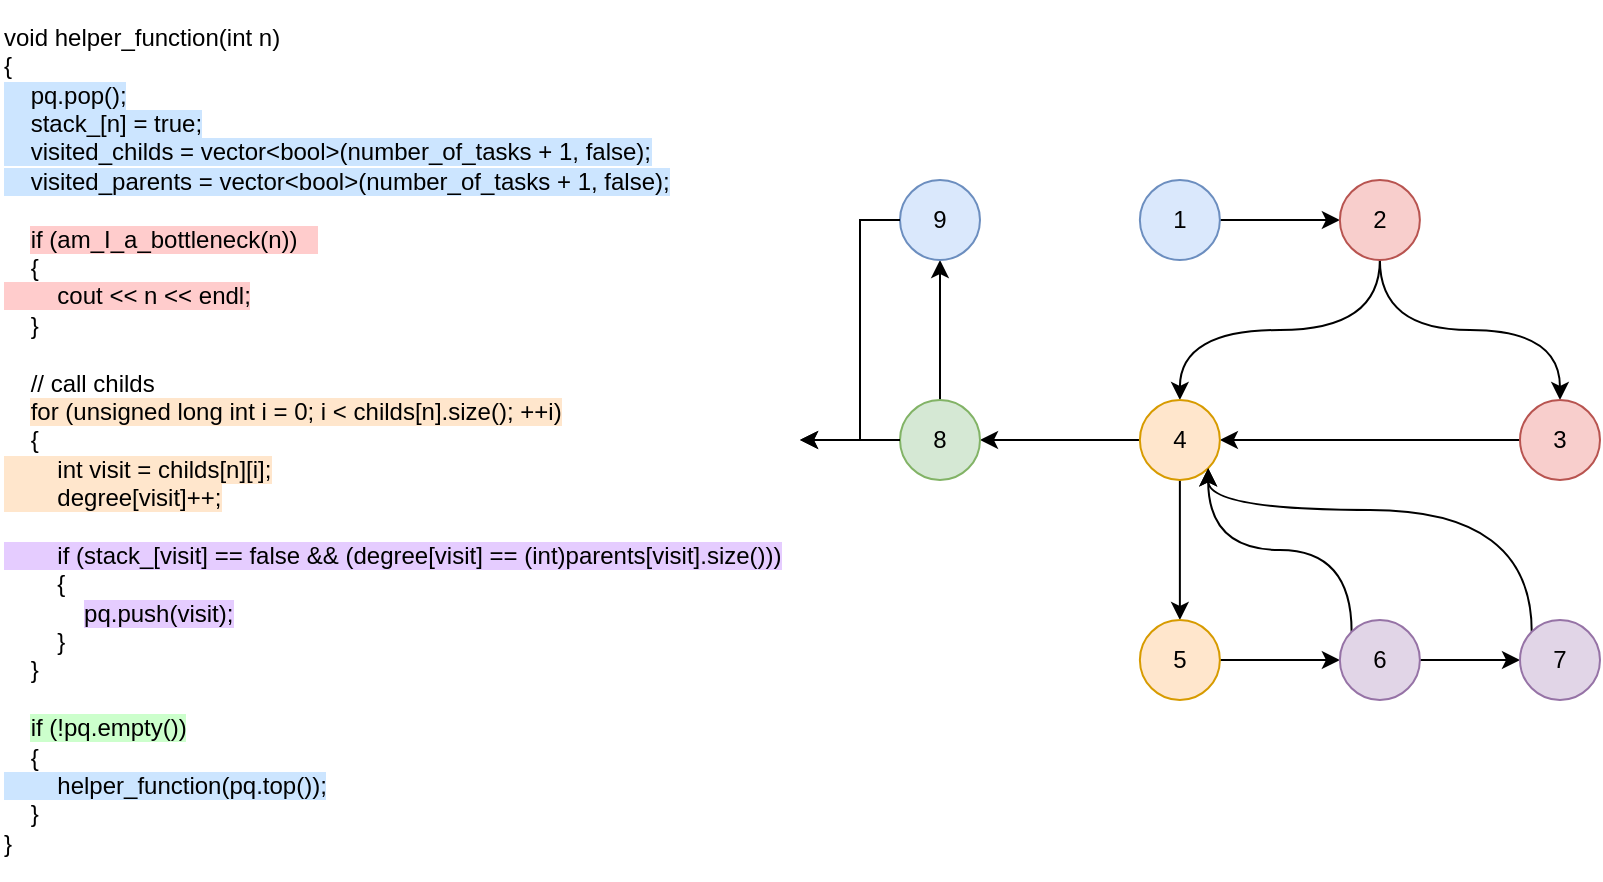 <mxfile version="21.3.2" type="device" pages="2">
  <diagram name="Page-1" id="O16oIW7MTGFbL38wEt7E">
    <mxGraphModel dx="1816" dy="530" grid="1" gridSize="10" guides="1" tooltips="1" connect="1" arrows="1" fold="1" page="1" pageScale="1" pageWidth="827" pageHeight="1169" math="0" shadow="0">
      <root>
        <mxCell id="0" />
        <mxCell id="1" parent="0" />
        <mxCell id="eCMuN70A0XHilftcNr7w-8" style="edgeStyle=orthogonalEdgeStyle;rounded=0;orthogonalLoop=1;jettySize=auto;html=1;exitX=1;exitY=0.5;exitDx=0;exitDy=0;entryX=0;entryY=0.5;entryDx=0;entryDy=0;" parent="1" source="eCMuN70A0XHilftcNr7w-1" target="eCMuN70A0XHilftcNr7w-4" edge="1">
          <mxGeometry relative="1" as="geometry" />
        </mxCell>
        <mxCell id="eCMuN70A0XHilftcNr7w-1" value="1" style="ellipse;whiteSpace=wrap;html=1;aspect=fixed;fillColor=#dae8fc;strokeColor=#6c8ebf;" parent="1" vertex="1">
          <mxGeometry x="479.94" y="130" width="40" height="40" as="geometry" />
        </mxCell>
        <mxCell id="eCMuN70A0XHilftcNr7w-2" value="&lt;div&gt;void helper_function(int n)&lt;/div&gt;&lt;div&gt;{&lt;/div&gt;&lt;div&gt;&lt;span style=&quot;background-color: rgb(204, 229, 255);&quot;&gt;&amp;nbsp; &amp;nbsp; pq.pop();&lt;/span&gt;&lt;/div&gt;&lt;div&gt;&lt;span style=&quot;background-color: rgb(204, 229, 255);&quot;&gt;&amp;nbsp; &amp;nbsp; stack_[n] = true;&lt;/span&gt;&lt;/div&gt;&lt;div&gt;&lt;span style=&quot;background-color: rgb(204, 229, 255);&quot;&gt;&amp;nbsp; &amp;nbsp; visited_childs = vector&amp;lt;bool&amp;gt;(number_of_tasks + 1, false);&lt;/span&gt;&lt;/div&gt;&lt;div&gt;&lt;span style=&quot;background-color: rgb(204, 229, 255);&quot;&gt;&amp;nbsp; &amp;nbsp; visited_parents = vector&amp;lt;bool&amp;gt;(number_of_tasks + 1, false);&lt;/span&gt;&lt;/div&gt;&lt;div&gt;&lt;br&gt;&lt;/div&gt;&lt;div&gt;&amp;nbsp; &amp;nbsp;&amp;nbsp;&lt;span style=&quot;background-color: rgb(255, 204, 204);&quot;&gt;if (am_I_a_bottleneck(n))&amp;nbsp; &amp;nbsp;&lt;/span&gt;&lt;/div&gt;&lt;div&gt;&amp;nbsp; &amp;nbsp; {&lt;/div&gt;&lt;div&gt;&lt;span style=&quot;background-color: rgb(255, 204, 204);&quot;&gt;&amp;nbsp; &amp;nbsp; &amp;nbsp; &amp;nbsp; cout &amp;lt;&amp;lt; n &amp;lt;&amp;lt; endl;&lt;/span&gt;&lt;/div&gt;&lt;div&gt;&amp;nbsp; &amp;nbsp; }&lt;/div&gt;&lt;div&gt;&lt;br&gt;&lt;/div&gt;&lt;div&gt;&amp;nbsp; &amp;nbsp; // call childs&lt;/div&gt;&lt;div&gt;&amp;nbsp; &amp;nbsp; &lt;span style=&quot;background-color: rgb(255, 230, 204);&quot;&gt;for (unsigned long int i = 0; i &amp;lt; childs[n].size(); ++i)&lt;/span&gt;&lt;/div&gt;&lt;div&gt;&amp;nbsp; &amp;nbsp; {&lt;/div&gt;&lt;div&gt;&lt;span style=&quot;background-color: rgb(255, 230, 204);&quot;&gt;&amp;nbsp; &amp;nbsp; &amp;nbsp; &amp;nbsp; int visit = childs[n][i];&lt;/span&gt;&lt;/div&gt;&lt;div&gt;&lt;span style=&quot;background-color: rgb(255, 230, 204);&quot;&gt;&amp;nbsp; &amp;nbsp; &amp;nbsp; &amp;nbsp; degree[visit]++;&lt;/span&gt;&lt;/div&gt;&lt;div&gt;&lt;br&gt;&lt;/div&gt;&lt;div&gt;&lt;span style=&quot;background-color: rgb(229, 204, 255);&quot;&gt;&amp;nbsp; &amp;nbsp; &amp;nbsp; &amp;nbsp; if (stack_[visit] == false &amp;amp;&amp;amp; (degree[visit] == (int)parents[visit].size()))&lt;/span&gt;&lt;/div&gt;&lt;div&gt;&amp;nbsp; &amp;nbsp; &amp;nbsp; &amp;nbsp; {&lt;/div&gt;&lt;div&gt;&amp;nbsp; &amp;nbsp; &amp;nbsp; &amp;nbsp; &amp;nbsp; &amp;nbsp; &lt;span style=&quot;background-color: rgb(229, 204, 255);&quot;&gt;pq.push(visit);&lt;/span&gt;&lt;/div&gt;&lt;div&gt;&amp;nbsp; &amp;nbsp; &amp;nbsp; &amp;nbsp; }&lt;/div&gt;&lt;div&gt;&amp;nbsp; &amp;nbsp; }&lt;/div&gt;&lt;div&gt;&lt;br&gt;&lt;/div&gt;&lt;div&gt;&amp;nbsp; &amp;nbsp; &lt;span style=&quot;background-color: rgb(204, 255, 204);&quot;&gt;if (!pq.empty())&lt;/span&gt;&lt;/div&gt;&lt;div&gt;&amp;nbsp; &amp;nbsp; {&lt;/div&gt;&lt;div&gt;&lt;span style=&quot;background-color: rgb(204, 229, 255);&quot;&gt;&amp;nbsp; &amp;nbsp; &amp;nbsp; &amp;nbsp; helper_function(pq.top());&lt;/span&gt;&lt;/div&gt;&lt;div&gt;&amp;nbsp; &amp;nbsp; }&lt;/div&gt;&lt;div&gt;}&lt;/div&gt;" style="text;html=1;strokeColor=none;fillColor=none;align=left;verticalAlign=middle;whiteSpace=wrap;rounded=0;" parent="1" vertex="1">
          <mxGeometry x="-90" y="40" width="400" height="440" as="geometry" />
        </mxCell>
        <mxCell id="eCMuN70A0XHilftcNr7w-27" style="edgeStyle=orthogonalEdgeStyle;orthogonalLoop=1;jettySize=auto;html=1;exitX=0;exitY=1;exitDx=0;exitDy=0;entryX=1;entryY=0;entryDx=0;entryDy=0;strokeColor=none;curved=1;" parent="1" source="eCMuN70A0XHilftcNr7w-4" target="eCMuN70A0XHilftcNr7w-6" edge="1">
          <mxGeometry relative="1" as="geometry" />
        </mxCell>
        <mxCell id="eCMuN70A0XHilftcNr7w-30" style="edgeStyle=orthogonalEdgeStyle;orthogonalLoop=1;jettySize=auto;html=1;exitX=0.5;exitY=1;exitDx=0;exitDy=0;entryX=0.5;entryY=0;entryDx=0;entryDy=0;curved=1;" parent="1" source="eCMuN70A0XHilftcNr7w-4" target="eCMuN70A0XHilftcNr7w-6" edge="1">
          <mxGeometry relative="1" as="geometry" />
        </mxCell>
        <mxCell id="eCMuN70A0XHilftcNr7w-31" style="edgeStyle=orthogonalEdgeStyle;orthogonalLoop=1;jettySize=auto;html=1;exitX=0.5;exitY=1;exitDx=0;exitDy=0;entryX=0.5;entryY=0;entryDx=0;entryDy=0;curved=1;" parent="1" source="eCMuN70A0XHilftcNr7w-4" target="eCMuN70A0XHilftcNr7w-5" edge="1">
          <mxGeometry relative="1" as="geometry" />
        </mxCell>
        <mxCell id="eCMuN70A0XHilftcNr7w-4" value="2" style="ellipse;whiteSpace=wrap;html=1;aspect=fixed;fillColor=#f8cecc;strokeColor=#b85450;" parent="1" vertex="1">
          <mxGeometry x="579.94" y="130" width="40" height="40" as="geometry" />
        </mxCell>
        <mxCell id="eCMuN70A0XHilftcNr7w-10" style="edgeStyle=orthogonalEdgeStyle;rounded=0;orthogonalLoop=1;jettySize=auto;html=1;exitX=0;exitY=0.5;exitDx=0;exitDy=0;" parent="1" source="eCMuN70A0XHilftcNr7w-5" target="eCMuN70A0XHilftcNr7w-6" edge="1">
          <mxGeometry relative="1" as="geometry" />
        </mxCell>
        <mxCell id="eCMuN70A0XHilftcNr7w-5" value="3" style="ellipse;whiteSpace=wrap;html=1;aspect=fixed;fillColor=#f8cecc;strokeColor=#b85450;" parent="1" vertex="1">
          <mxGeometry x="670" y="240" width="40" height="40" as="geometry" />
        </mxCell>
        <mxCell id="eCMuN70A0XHilftcNr7w-33" style="edgeStyle=orthogonalEdgeStyle;rounded=0;orthogonalLoop=1;jettySize=auto;html=1;exitX=0.5;exitY=1;exitDx=0;exitDy=0;entryX=0.5;entryY=0;entryDx=0;entryDy=0;" parent="1" source="eCMuN70A0XHilftcNr7w-6" target="eCMuN70A0XHilftcNr7w-13" edge="1">
          <mxGeometry relative="1" as="geometry" />
        </mxCell>
        <mxCell id="eCMuN70A0XHilftcNr7w-39" style="edgeStyle=orthogonalEdgeStyle;rounded=0;orthogonalLoop=1;jettySize=auto;html=1;" parent="1" source="eCMuN70A0XHilftcNr7w-6" target="eCMuN70A0XHilftcNr7w-19" edge="1">
          <mxGeometry relative="1" as="geometry" />
        </mxCell>
        <mxCell id="eCMuN70A0XHilftcNr7w-6" value="4" style="ellipse;whiteSpace=wrap;html=1;aspect=fixed;fillColor=#ffe6cc;strokeColor=#d79b00;" parent="1" vertex="1">
          <mxGeometry x="479.94" y="240" width="40" height="40" as="geometry" />
        </mxCell>
        <mxCell id="eCMuN70A0XHilftcNr7w-36" style="edgeStyle=orthogonalEdgeStyle;rounded=0;orthogonalLoop=1;jettySize=auto;html=1;exitX=1;exitY=0.5;exitDx=0;exitDy=0;entryX=0;entryY=0.5;entryDx=0;entryDy=0;" parent="1" source="eCMuN70A0XHilftcNr7w-13" target="eCMuN70A0XHilftcNr7w-15" edge="1">
          <mxGeometry relative="1" as="geometry" />
        </mxCell>
        <mxCell id="eCMuN70A0XHilftcNr7w-13" value="5" style="ellipse;whiteSpace=wrap;html=1;aspect=fixed;fillColor=#ffe6cc;strokeColor=#d79b00;" parent="1" vertex="1">
          <mxGeometry x="479.94" y="350" width="40" height="40" as="geometry" />
        </mxCell>
        <mxCell id="eCMuN70A0XHilftcNr7w-35" style="edgeStyle=orthogonalEdgeStyle;orthogonalLoop=1;jettySize=auto;html=1;exitX=0;exitY=0;exitDx=0;exitDy=0;entryX=1;entryY=1;entryDx=0;entryDy=0;curved=1;" parent="1" source="eCMuN70A0XHilftcNr7w-15" target="eCMuN70A0XHilftcNr7w-6" edge="1">
          <mxGeometry relative="1" as="geometry">
            <Array as="points">
              <mxPoint x="586" y="315" />
              <mxPoint x="514" y="315" />
            </Array>
          </mxGeometry>
        </mxCell>
        <mxCell id="eCMuN70A0XHilftcNr7w-41" style="edgeStyle=orthogonalEdgeStyle;rounded=0;orthogonalLoop=1;jettySize=auto;html=1;entryX=0;entryY=0.5;entryDx=0;entryDy=0;" parent="1" source="eCMuN70A0XHilftcNr7w-15" target="eCMuN70A0XHilftcNr7w-17" edge="1">
          <mxGeometry relative="1" as="geometry" />
        </mxCell>
        <mxCell id="eCMuN70A0XHilftcNr7w-15" value="6" style="ellipse;whiteSpace=wrap;html=1;aspect=fixed;fillColor=#e1d5e7;strokeColor=#9673a6;" parent="1" vertex="1">
          <mxGeometry x="579.94" y="350" width="40" height="40" as="geometry" />
        </mxCell>
        <mxCell id="eCMuN70A0XHilftcNr7w-38" style="edgeStyle=orthogonalEdgeStyle;orthogonalLoop=1;jettySize=auto;html=1;exitX=0;exitY=0;exitDx=0;exitDy=0;entryX=1;entryY=1;entryDx=0;entryDy=0;curved=1;" parent="1" source="eCMuN70A0XHilftcNr7w-17" target="eCMuN70A0XHilftcNr7w-6" edge="1">
          <mxGeometry relative="1" as="geometry">
            <Array as="points">
              <mxPoint x="676" y="295" />
              <mxPoint x="514" y="295" />
            </Array>
          </mxGeometry>
        </mxCell>
        <mxCell id="eCMuN70A0XHilftcNr7w-17" value="7" style="ellipse;whiteSpace=wrap;html=1;aspect=fixed;fillColor=#e1d5e7;strokeColor=#9673a6;" parent="1" vertex="1">
          <mxGeometry x="670" y="350" width="40" height="40" as="geometry" />
        </mxCell>
        <mxCell id="eCMuN70A0XHilftcNr7w-40" style="edgeStyle=orthogonalEdgeStyle;rounded=0;orthogonalLoop=1;jettySize=auto;html=1;exitX=0.5;exitY=0;exitDx=0;exitDy=0;" parent="1" source="eCMuN70A0XHilftcNr7w-19" target="JXVTtE4sMWTqAaLlEOfu-1" edge="1">
          <mxGeometry relative="1" as="geometry" />
        </mxCell>
        <mxCell id="eCMuN70A0XHilftcNr7w-19" value="8" style="ellipse;whiteSpace=wrap;html=1;aspect=fixed;fillColor=#d5e8d4;strokeColor=#82b366;" parent="1" vertex="1">
          <mxGeometry x="360" y="240" width="40" height="40" as="geometry" />
        </mxCell>
        <mxCell id="JXVTtE4sMWTqAaLlEOfu-1" value="9" style="ellipse;whiteSpace=wrap;html=1;aspect=fixed;fillColor=#dae8fc;strokeColor=#6c8ebf;" vertex="1" parent="1">
          <mxGeometry x="360" y="130" width="40" height="40" as="geometry" />
        </mxCell>
        <mxCell id="JXVTtE4sMWTqAaLlEOfu-2" style="edgeStyle=orthogonalEdgeStyle;rounded=0;orthogonalLoop=1;jettySize=auto;html=1;exitX=0;exitY=0.5;exitDx=0;exitDy=0;entryX=1;entryY=0.5;entryDx=0;entryDy=0;" edge="1" parent="1" source="eCMuN70A0XHilftcNr7w-19" target="eCMuN70A0XHilftcNr7w-2">
          <mxGeometry relative="1" as="geometry">
            <mxPoint x="390" y="250" as="sourcePoint" />
            <mxPoint x="390" y="180" as="targetPoint" />
          </mxGeometry>
        </mxCell>
        <mxCell id="JXVTtE4sMWTqAaLlEOfu-3" style="edgeStyle=orthogonalEdgeStyle;rounded=0;orthogonalLoop=1;jettySize=auto;html=1;exitX=0;exitY=0.5;exitDx=0;exitDy=0;" edge="1" parent="1" source="JXVTtE4sMWTqAaLlEOfu-1">
          <mxGeometry relative="1" as="geometry">
            <mxPoint x="370" y="270" as="sourcePoint" />
            <mxPoint x="310" y="260" as="targetPoint" />
            <Array as="points">
              <mxPoint x="340" y="150" />
              <mxPoint x="340" y="260" />
              <mxPoint x="320" y="260" />
            </Array>
          </mxGeometry>
        </mxCell>
      </root>
    </mxGraphModel>
  </diagram>
  <diagram id="Fwin-Mr0P4fmiFpTaS5Y" name="Page-2">
    <mxGraphModel dx="989" dy="530" grid="1" gridSize="10" guides="1" tooltips="1" connect="1" arrows="1" fold="1" page="1" pageScale="1" pageWidth="850" pageHeight="1100" math="0" shadow="0">
      <root>
        <mxCell id="0" />
        <mxCell id="1" parent="0" />
        <mxCell id="jiBnepb1rR8q80mwuCDb-1" value="&lt;div&gt;void recursion(int node)&lt;/div&gt;&lt;div&gt;{&lt;/div&gt;&lt;div&gt;&amp;nbsp; &amp;nbsp;&lt;span style=&quot;background-color: rgb(218, 232, 252);&quot;&gt; bool leaf = true;&lt;/span&gt;&lt;/div&gt;&lt;div&gt;&amp;nbsp; &amp;nbsp; &lt;span style=&quot;background-color: rgb(241, 205, 205);&quot;&gt;for (size_t i = 0; i &amp;lt; childs[node].size(); ++i)&lt;/span&gt;&lt;/div&gt;&lt;div&gt;&amp;nbsp; &amp;nbsp; {&lt;/div&gt;&lt;div&gt;&amp;nbsp; &amp;nbsp; &amp;nbsp; &amp;nbsp; &lt;span style=&quot;background-color: rgb(153, 255, 201);&quot;&gt;leaf = false;&lt;/span&gt;&lt;/div&gt;&lt;div&gt;&lt;br&gt;&lt;/div&gt;&lt;div&gt;&amp;nbsp; &amp;nbsp; &amp;nbsp; &amp;nbsp; &lt;span style=&quot;background-color: rgb(255, 166, 240);&quot;&gt;if (dp[childs[node][i]] == -1)&lt;/span&gt;&lt;/div&gt;&lt;div&gt;&amp;nbsp; &amp;nbsp; &amp;nbsp; &amp;nbsp; {&lt;/div&gt;&lt;div&gt;&amp;nbsp; &amp;nbsp; &amp;nbsp; &amp;nbsp; &amp;nbsp; &amp;nbsp; &lt;span style=&quot;background-color: rgb(250, 255, 99);&quot;&gt;recursion(childs[node][i]);&lt;/span&gt;&lt;/div&gt;&lt;div&gt;&amp;nbsp; &amp;nbsp; &amp;nbsp; &amp;nbsp; }&lt;/div&gt;&lt;div&gt;&amp;nbsp; &amp;nbsp; }&lt;/div&gt;&lt;div&gt;&lt;br&gt;&lt;/div&gt;&lt;div&gt;&amp;nbsp; &amp;nbsp;&lt;span style=&quot;background-color: rgb(191, 164, 193);&quot;&gt; &lt;/span&gt;&lt;span style=&quot;background-color: rgb(190, 165, 192);&quot;&gt;if (leaf)&lt;/span&gt;&lt;/div&gt;&lt;div&gt;&amp;nbsp; &amp;nbsp; {&lt;/div&gt;&lt;div&gt;&amp;nbsp; &amp;nbsp; &amp;nbsp; &amp;nbsp; &lt;span style=&quot;background-color: rgb(254, 204, 134);&quot;&gt;dp[node] = time_[node];&lt;/span&gt;&lt;/div&gt;&lt;div&gt;&lt;span style=&quot;background-color: rgb(254, 204, 134);&quot;&gt;&amp;nbsp; &amp;nbsp; &amp;nbsp; &amp;nbsp; return;&lt;/span&gt;&lt;/div&gt;&lt;div&gt;&amp;nbsp; &amp;nbsp; }&lt;/div&gt;&lt;div&gt;&lt;br&gt;&lt;/div&gt;&lt;div&gt;&amp;nbsp; &amp;nbsp; &lt;span style=&quot;background-color: rgb(255, 102, 71);&quot;&gt;int max_time = 0;&lt;/span&gt;&lt;/div&gt;&lt;div&gt;&amp;nbsp; &amp;nbsp; &lt;span style=&quot;background-color: rgb(209, 255, 148);&quot;&gt;for (size_t i = 0; i &amp;lt; childs[node].size(); ++i)&lt;/span&gt;&lt;/div&gt;&lt;div&gt;&amp;nbsp; &amp;nbsp; {&lt;/div&gt;&lt;div&gt;&amp;nbsp; &amp;nbsp; &amp;nbsp; &amp;nbsp; &lt;span style=&quot;background-color: rgb(229, 184, 255);&quot;&gt;if (max_time &amp;lt; dp[childs[node][i]])&lt;/span&gt;&lt;/div&gt;&lt;div&gt;&amp;nbsp; &amp;nbsp; &amp;nbsp; &amp;nbsp; {&lt;/div&gt;&lt;div&gt;&amp;nbsp; &amp;nbsp; &amp;nbsp; &amp;nbsp; &amp;nbsp; &amp;nbsp; &lt;span style=&quot;background-color: rgb(255, 135, 175);&quot;&gt;max_time = dp[childs[node][i]];&lt;/span&gt;&lt;/div&gt;&lt;div&gt;&amp;nbsp; &amp;nbsp; &amp;nbsp; &amp;nbsp; }&lt;/div&gt;&lt;div&gt;&amp;nbsp; &amp;nbsp; }&lt;/div&gt;&lt;div&gt;&lt;span style=&quot;background-color: rgb(181, 255, 253);&quot;&gt;&amp;nbsp; &amp;nbsp; dp[node] = max_time + time_[node];&lt;/span&gt;&lt;/div&gt;&lt;div&gt;&lt;span style=&quot;background-color: rgb(181, 255, 253);&quot;&gt;&amp;nbsp; &amp;nbsp; return;&lt;/span&gt;&lt;/div&gt;&lt;div&gt;}&lt;/div&gt;" style="text;html=1;strokeColor=none;fillColor=none;align=left;verticalAlign=middle;whiteSpace=wrap;rounded=0;" vertex="1" parent="1">
          <mxGeometry x="60" y="220" width="400" height="440" as="geometry" />
        </mxCell>
        <mxCell id="jiBnepb1rR8q80mwuCDb-2" value="1" style="ellipse;whiteSpace=wrap;html=1;aspect=fixed;fillColor=#dae8fc;strokeColor=#6c8ebf;" vertex="1" parent="1">
          <mxGeometry x="639.94" y="210" width="40" height="40" as="geometry" />
        </mxCell>
        <mxCell id="jiBnepb1rR8q80mwuCDb-3" value="2" style="ellipse;whiteSpace=wrap;html=1;aspect=fixed;fillColor=#f8cecc;strokeColor=#b85450;" vertex="1" parent="1">
          <mxGeometry x="639.94" y="290" width="40" height="40" as="geometry" />
        </mxCell>
        <mxCell id="jiBnepb1rR8q80mwuCDb-4" style="edgeStyle=orthogonalEdgeStyle;rounded=0;orthogonalLoop=1;jettySize=auto;html=1;exitX=0.5;exitY=1;exitDx=0;exitDy=0;" edge="1" parent="1" source="jiBnepb1rR8q80mwuCDb-2" target="jiBnepb1rR8q80mwuCDb-3">
          <mxGeometry relative="1" as="geometry">
            <mxPoint x="690" y="-130" as="sourcePoint" />
            <mxPoint x="750" y="-130" as="targetPoint" />
          </mxGeometry>
        </mxCell>
        <mxCell id="jiBnepb1rR8q80mwuCDb-5" value="3" style="ellipse;whiteSpace=wrap;html=1;aspect=fixed;fillColor=#99FFC9;strokeColor=#66CC00;" vertex="1" parent="1">
          <mxGeometry x="700" y="335" width="40" height="40" as="geometry" />
        </mxCell>
        <mxCell id="jiBnepb1rR8q80mwuCDb-6" style="edgeStyle=orthogonalEdgeStyle;orthogonalLoop=1;jettySize=auto;html=1;curved=1;" edge="1" parent="1" target="jiBnepb1rR8q80mwuCDb-5">
          <mxGeometry relative="1" as="geometry">
            <mxPoint x="660" y="330" as="sourcePoint" />
            <mxPoint x="750" y="370" as="targetPoint" />
            <Array as="points">
              <mxPoint x="660" y="350" />
            </Array>
          </mxGeometry>
        </mxCell>
        <mxCell id="jiBnepb1rR8q80mwuCDb-7" style="edgeStyle=orthogonalEdgeStyle;rounded=0;orthogonalLoop=1;jettySize=auto;html=1;exitX=0.5;exitY=1;exitDx=0;exitDy=0;entryX=0.5;entryY=0;entryDx=0;entryDy=0;" edge="1" parent="1" source="jiBnepb1rR8q80mwuCDb-3" target="jiBnepb1rR8q80mwuCDb-9">
          <mxGeometry relative="1" as="geometry">
            <mxPoint x="659.69" y="370" as="sourcePoint" />
            <mxPoint x="660" y="410" as="targetPoint" />
          </mxGeometry>
        </mxCell>
        <mxCell id="jiBnepb1rR8q80mwuCDb-8" value="" style="edgeStyle=orthogonalEdgeStyle;rounded=0;orthogonalLoop=1;jettySize=auto;html=1;" edge="1" parent="1" source="jiBnepb1rR8q80mwuCDb-9" target="jiBnepb1rR8q80mwuCDb-17">
          <mxGeometry relative="1" as="geometry" />
        </mxCell>
        <mxCell id="jiBnepb1rR8q80mwuCDb-9" value="6" style="ellipse;whiteSpace=wrap;html=1;aspect=fixed;fillColor=#E6D0DE;strokeColor=#CC70C0;" vertex="1" parent="1">
          <mxGeometry x="639.94" y="375" width="40" height="40" as="geometry" />
        </mxCell>
        <mxCell id="jiBnepb1rR8q80mwuCDb-10" value="4" style="ellipse;whiteSpace=wrap;html=1;aspect=fixed;fillColor=#FFA6F0;strokeColor=#CC00CC;" vertex="1" parent="1">
          <mxGeometry x="749.94" y="290" width="40" height="40" as="geometry" />
        </mxCell>
        <mxCell id="jiBnepb1rR8q80mwuCDb-11" value="5" style="ellipse;whiteSpace=wrap;html=1;aspect=fixed;fillColor=#FAFF63;strokeColor=#ff9500;" vertex="1" parent="1">
          <mxGeometry x="700" y="240" width="40" height="40" as="geometry" />
        </mxCell>
        <mxCell id="jiBnepb1rR8q80mwuCDb-12" style="edgeStyle=orthogonalEdgeStyle;orthogonalLoop=1;jettySize=auto;html=1;curved=1;exitX=1;exitY=0.5;exitDx=0;exitDy=0;" edge="1" parent="1" source="jiBnepb1rR8q80mwuCDb-5" target="jiBnepb1rR8q80mwuCDb-10">
          <mxGeometry relative="1" as="geometry">
            <mxPoint x="729.94" y="355" as="sourcePoint" />
            <mxPoint x="700.94" y="360" as="targetPoint" />
            <Array as="points">
              <mxPoint x="770" y="355" />
            </Array>
          </mxGeometry>
        </mxCell>
        <mxCell id="jiBnepb1rR8q80mwuCDb-13" style="edgeStyle=orthogonalEdgeStyle;orthogonalLoop=1;jettySize=auto;html=1;curved=1;entryX=1;entryY=0.5;entryDx=0;entryDy=0;" edge="1" parent="1" source="jiBnepb1rR8q80mwuCDb-10" target="jiBnepb1rR8q80mwuCDb-11">
          <mxGeometry relative="1" as="geometry">
            <mxPoint x="769.94" y="280" as="sourcePoint" />
            <mxPoint x="729.94" y="260" as="targetPoint" />
            <Array as="points">
              <mxPoint x="770" y="260" />
            </Array>
          </mxGeometry>
        </mxCell>
        <mxCell id="jiBnepb1rR8q80mwuCDb-14" style="edgeStyle=orthogonalEdgeStyle;orthogonalLoop=1;jettySize=auto;html=1;curved=1;entryX=0.5;entryY=0;entryDx=0;entryDy=0;exitX=0.002;exitY=0.473;exitDx=0;exitDy=0;exitPerimeter=0;" edge="1" parent="1" source="jiBnepb1rR8q80mwuCDb-11" target="jiBnepb1rR8q80mwuCDb-3">
          <mxGeometry relative="1" as="geometry">
            <mxPoint x="698" y="259" as="sourcePoint" />
            <mxPoint x="570" y="260" as="targetPoint" />
            <Array as="points">
              <mxPoint x="690" y="259" />
              <mxPoint x="660" y="259" />
            </Array>
          </mxGeometry>
        </mxCell>
        <mxCell id="jiBnepb1rR8q80mwuCDb-15" style="edgeStyle=orthogonalEdgeStyle;rounded=0;orthogonalLoop=1;jettySize=auto;html=1;exitX=0;exitY=0.5;exitDx=0;exitDy=0;" edge="1" parent="1" source="jiBnepb1rR8q80mwuCDb-10">
          <mxGeometry relative="1" as="geometry">
            <mxPoint x="670" y="340" as="sourcePoint" />
            <mxPoint x="680" y="310" as="targetPoint" />
          </mxGeometry>
        </mxCell>
        <mxCell id="jiBnepb1rR8q80mwuCDb-16" value="7" style="ellipse;whiteSpace=wrap;html=1;aspect=fixed;fillColor=#FFD966;strokeColor=#663300;" vertex="1" parent="1">
          <mxGeometry x="699.94" y="415" width="40" height="40" as="geometry" />
        </mxCell>
        <mxCell id="jiBnepb1rR8q80mwuCDb-17" value="8" style="ellipse;whiteSpace=wrap;html=1;aspect=fixed;fillColor=#FF6647;strokeColor=#990000;" vertex="1" parent="1">
          <mxGeometry x="639.94" y="450" width="40" height="40" as="geometry" />
        </mxCell>
        <mxCell id="jiBnepb1rR8q80mwuCDb-18" style="edgeStyle=orthogonalEdgeStyle;orthogonalLoop=1;jettySize=auto;html=1;curved=1;exitX=0.5;exitY=1;exitDx=0;exitDy=0;" edge="1" parent="1" source="jiBnepb1rR8q80mwuCDb-9" target="jiBnepb1rR8q80mwuCDb-16">
          <mxGeometry relative="1" as="geometry">
            <mxPoint x="659" y="415" as="sourcePoint" />
            <mxPoint x="700" y="435" as="targetPoint" />
            <Array as="points">
              <mxPoint x="660" y="435" />
            </Array>
          </mxGeometry>
        </mxCell>
        <mxCell id="jiBnepb1rR8q80mwuCDb-19" value="" style="edgeStyle=orthogonalEdgeStyle;rounded=0;orthogonalLoop=1;jettySize=auto;html=1;" edge="1" parent="1" source="jiBnepb1rR8q80mwuCDb-20" target="jiBnepb1rR8q80mwuCDb-21">
          <mxGeometry relative="1" as="geometry" />
        </mxCell>
        <mxCell id="jiBnepb1rR8q80mwuCDb-20" value="9" style="ellipse;whiteSpace=wrap;html=1;aspect=fixed;fillColor=#D1FF94;strokeColor=#009900;" vertex="1" parent="1">
          <mxGeometry x="639.94" y="520" width="40" height="40" as="geometry" />
        </mxCell>
        <mxCell id="jiBnepb1rR8q80mwuCDb-21" value="12" style="ellipse;whiteSpace=wrap;html=1;aspect=fixed;fillColor=#B5FFFD;strokeColor=#6B6BFF;" vertex="1" parent="1">
          <mxGeometry x="639.94" y="590" width="40" height="40" as="geometry" />
        </mxCell>
        <mxCell id="jiBnepb1rR8q80mwuCDb-22" value="" style="edgeStyle=orthogonalEdgeStyle;rounded=0;orthogonalLoop=1;jettySize=auto;html=1;" edge="1" parent="1">
          <mxGeometry relative="1" as="geometry">
            <mxPoint x="659.83" y="490" as="sourcePoint" />
            <mxPoint x="660" y="520" as="targetPoint" />
          </mxGeometry>
        </mxCell>
        <mxCell id="jiBnepb1rR8q80mwuCDb-23" value="10" style="ellipse;whiteSpace=wrap;html=1;aspect=fixed;fillColor=#E5B8FF;strokeColor=#990099;" vertex="1" parent="1">
          <mxGeometry x="700" y="560" width="40" height="40" as="geometry" />
        </mxCell>
        <mxCell id="jiBnepb1rR8q80mwuCDb-24" style="edgeStyle=orthogonalEdgeStyle;orthogonalLoop=1;jettySize=auto;html=1;curved=1;exitX=0.5;exitY=1;exitDx=0;exitDy=0;entryX=0;entryY=0.5;entryDx=0;entryDy=0;" edge="1" parent="1" target="jiBnepb1rR8q80mwuCDb-23">
          <mxGeometry relative="1" as="geometry">
            <mxPoint x="660" y="560" as="sourcePoint" />
            <mxPoint x="700" y="580" as="targetPoint" />
            <Array as="points">
              <mxPoint x="660" y="580" />
            </Array>
          </mxGeometry>
        </mxCell>
        <mxCell id="jiBnepb1rR8q80mwuCDb-25" value="11" style="ellipse;whiteSpace=wrap;html=1;aspect=fixed;fillColor=#FF87AF;strokeColor=#660066;" vertex="1" parent="1">
          <mxGeometry x="699.94" y="490" width="40" height="40" as="geometry" />
        </mxCell>
        <mxCell id="jiBnepb1rR8q80mwuCDb-26" style="edgeStyle=orthogonalEdgeStyle;orthogonalLoop=1;jettySize=auto;html=1;curved=1;exitX=0.5;exitY=0;exitDx=0;exitDy=0;entryX=1;entryY=0.5;entryDx=0;entryDy=0;" edge="1" parent="1" source="jiBnepb1rR8q80mwuCDb-23" target="jiBnepb1rR8q80mwuCDb-20">
          <mxGeometry relative="1" as="geometry">
            <mxPoint x="670" y="570" as="sourcePoint" />
            <mxPoint x="710" y="590" as="targetPoint" />
            <Array as="points">
              <mxPoint x="720" y="540" />
            </Array>
          </mxGeometry>
        </mxCell>
        <mxCell id="jiBnepb1rR8q80mwuCDb-27" value="" style="edgeStyle=orthogonalEdgeStyle;rounded=0;orthogonalLoop=1;jettySize=auto;html=1;entryX=0.5;entryY=1;entryDx=0;entryDy=0;" edge="1" parent="1" source="jiBnepb1rR8q80mwuCDb-23" target="jiBnepb1rR8q80mwuCDb-25">
          <mxGeometry relative="1" as="geometry">
            <mxPoint x="669.83" y="500" as="sourcePoint" />
            <mxPoint x="670" y="530" as="targetPoint" />
          </mxGeometry>
        </mxCell>
        <mxCell id="jiBnepb1rR8q80mwuCDb-28" style="edgeStyle=orthogonalEdgeStyle;orthogonalLoop=1;jettySize=auto;html=1;curved=1;exitX=0;exitY=0.5;exitDx=0;exitDy=0;entryX=1;entryY=0;entryDx=0;entryDy=0;" edge="1" parent="1" source="jiBnepb1rR8q80mwuCDb-25" target="jiBnepb1rR8q80mwuCDb-20">
          <mxGeometry relative="1" as="geometry">
            <mxPoint x="670" y="425" as="sourcePoint" />
            <mxPoint x="710" y="445" as="targetPoint" />
            <Array as="points">
              <mxPoint x="674" y="510" />
            </Array>
          </mxGeometry>
        </mxCell>
        <mxCell id="1ZViJbep-a2TuYmIEzGE-2" style="edgeStyle=orthogonalEdgeStyle;rounded=0;orthogonalLoop=1;jettySize=auto;html=1;exitX=1;exitY=0.5;exitDx=0;exitDy=0;" edge="1" parent="1" source="jiBnepb1rR8q80mwuCDb-16">
          <mxGeometry relative="1" as="geometry">
            <mxPoint x="670" y="340" as="sourcePoint" />
            <mxPoint x="780" y="435" as="targetPoint" />
            <Array as="points">
              <mxPoint x="770" y="435" />
            </Array>
          </mxGeometry>
        </mxCell>
        <mxCell id="1ZViJbep-a2TuYmIEzGE-3" style="edgeStyle=orthogonalEdgeStyle;rounded=0;orthogonalLoop=1;jettySize=auto;html=1;exitX=0.5;exitY=1;exitDx=0;exitDy=0;" edge="1" parent="1" source="jiBnepb1rR8q80mwuCDb-21">
          <mxGeometry relative="1" as="geometry">
            <mxPoint x="720.03" y="700" as="sourcePoint" />
            <mxPoint x="660" y="660" as="targetPoint" />
            <Array as="points">
              <mxPoint x="660" y="660" />
              <mxPoint x="660" y="660" />
            </Array>
          </mxGeometry>
        </mxCell>
      </root>
    </mxGraphModel>
  </diagram>
</mxfile>
